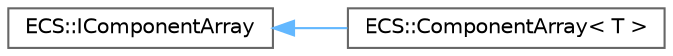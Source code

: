digraph "Graphical Class Hierarchy"
{
 // LATEX_PDF_SIZE
  bgcolor="transparent";
  edge [fontname=Helvetica,fontsize=10,labelfontname=Helvetica,labelfontsize=10];
  node [fontname=Helvetica,fontsize=10,shape=box,height=0.2,width=0.4];
  rankdir="LR";
  Node0 [id="Node000000",label="ECS::IComponentArray",height=0.2,width=0.4,color="grey40", fillcolor="white", style="filled",URL="$classECS_1_1IComponentArray.html",tooltip=" "];
  Node0 -> Node1 [id="edge18_Node000000_Node000001",dir="back",color="steelblue1",style="solid",tooltip=" "];
  Node1 [id="Node000001",label="ECS::ComponentArray\< T \>",height=0.2,width=0.4,color="grey40", fillcolor="white", style="filled",URL="$classECS_1_1ComponentArray.html",tooltip=" "];
}
